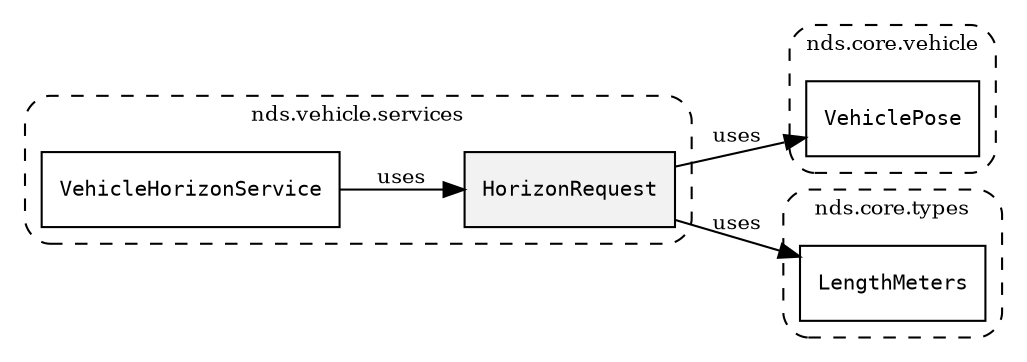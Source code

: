 /**
 * This dot file creates symbol collaboration diagram for HorizonRequest.
 */
digraph ZSERIO
{
    node [shape=box, fontsize=10];
    rankdir="LR";
    fontsize=10;
    tooltip="HorizonRequest collaboration diagram";

    subgraph "cluster_nds.vehicle.services"
    {
        style="dashed, rounded";
        label="nds.vehicle.services";
        tooltip="Package nds.vehicle.services";
        href="../../../content/packages/nds.vehicle.services.html#Package-nds-vehicle-services";
        target="_parent";

        "HorizonRequest" [style="filled", fillcolor="#0000000D", target="_parent", label=<<font face="monospace"><table align="center" border="0" cellspacing="0" cellpadding="0"><tr><td href="../../../content/packages/nds.vehicle.services.html#Structure-HorizonRequest" title="Structure defined in nds.vehicle.services">HorizonRequest</td></tr></table></font>>];
        "VehicleHorizonService" [target="_parent", label=<<font face="monospace"><table align="center" border="0" cellspacing="0" cellpadding="0"><tr><td href="../../../content/packages/nds.vehicle.services.html#Service-VehicleHorizonService" title="Service defined in nds.vehicle.services">VehicleHorizonService</td></tr></table></font>>];
    }

    subgraph "cluster_nds.core.vehicle"
    {
        style="dashed, rounded";
        label="nds.core.vehicle";
        tooltip="Package nds.core.vehicle";
        href="../../../content/packages/nds.core.vehicle.html#Package-nds-core-vehicle";
        target="_parent";

        "VehiclePose" [target="_parent", label=<<font face="monospace"><table align="center" border="0" cellspacing="0" cellpadding="0"><tr><td href="../../../content/packages/nds.core.vehicle.html#Union-VehiclePose" title="Union defined in nds.core.vehicle">VehiclePose</td></tr></table></font>>];
    }

    subgraph "cluster_nds.core.types"
    {
        style="dashed, rounded";
        label="nds.core.types";
        tooltip="Package nds.core.types";
        href="../../../content/packages/nds.core.types.html#Package-nds-core-types";
        target="_parent";

        "LengthMeters" [target="_parent", label=<<font face="monospace"><table align="center" border="0" cellspacing="0" cellpadding="0"><tr><td href="../../../content/packages/nds.core.types.html#Subtype-LengthMeters" title="Subtype defined in nds.core.types">LengthMeters</td></tr></table></font>>];
    }

    "HorizonRequest" -> "VehiclePose" [label="uses", fontsize=10];
    "HorizonRequest" -> "LengthMeters" [label="uses", fontsize=10];
    "VehicleHorizonService" -> "HorizonRequest" [label="uses", fontsize=10];
}
